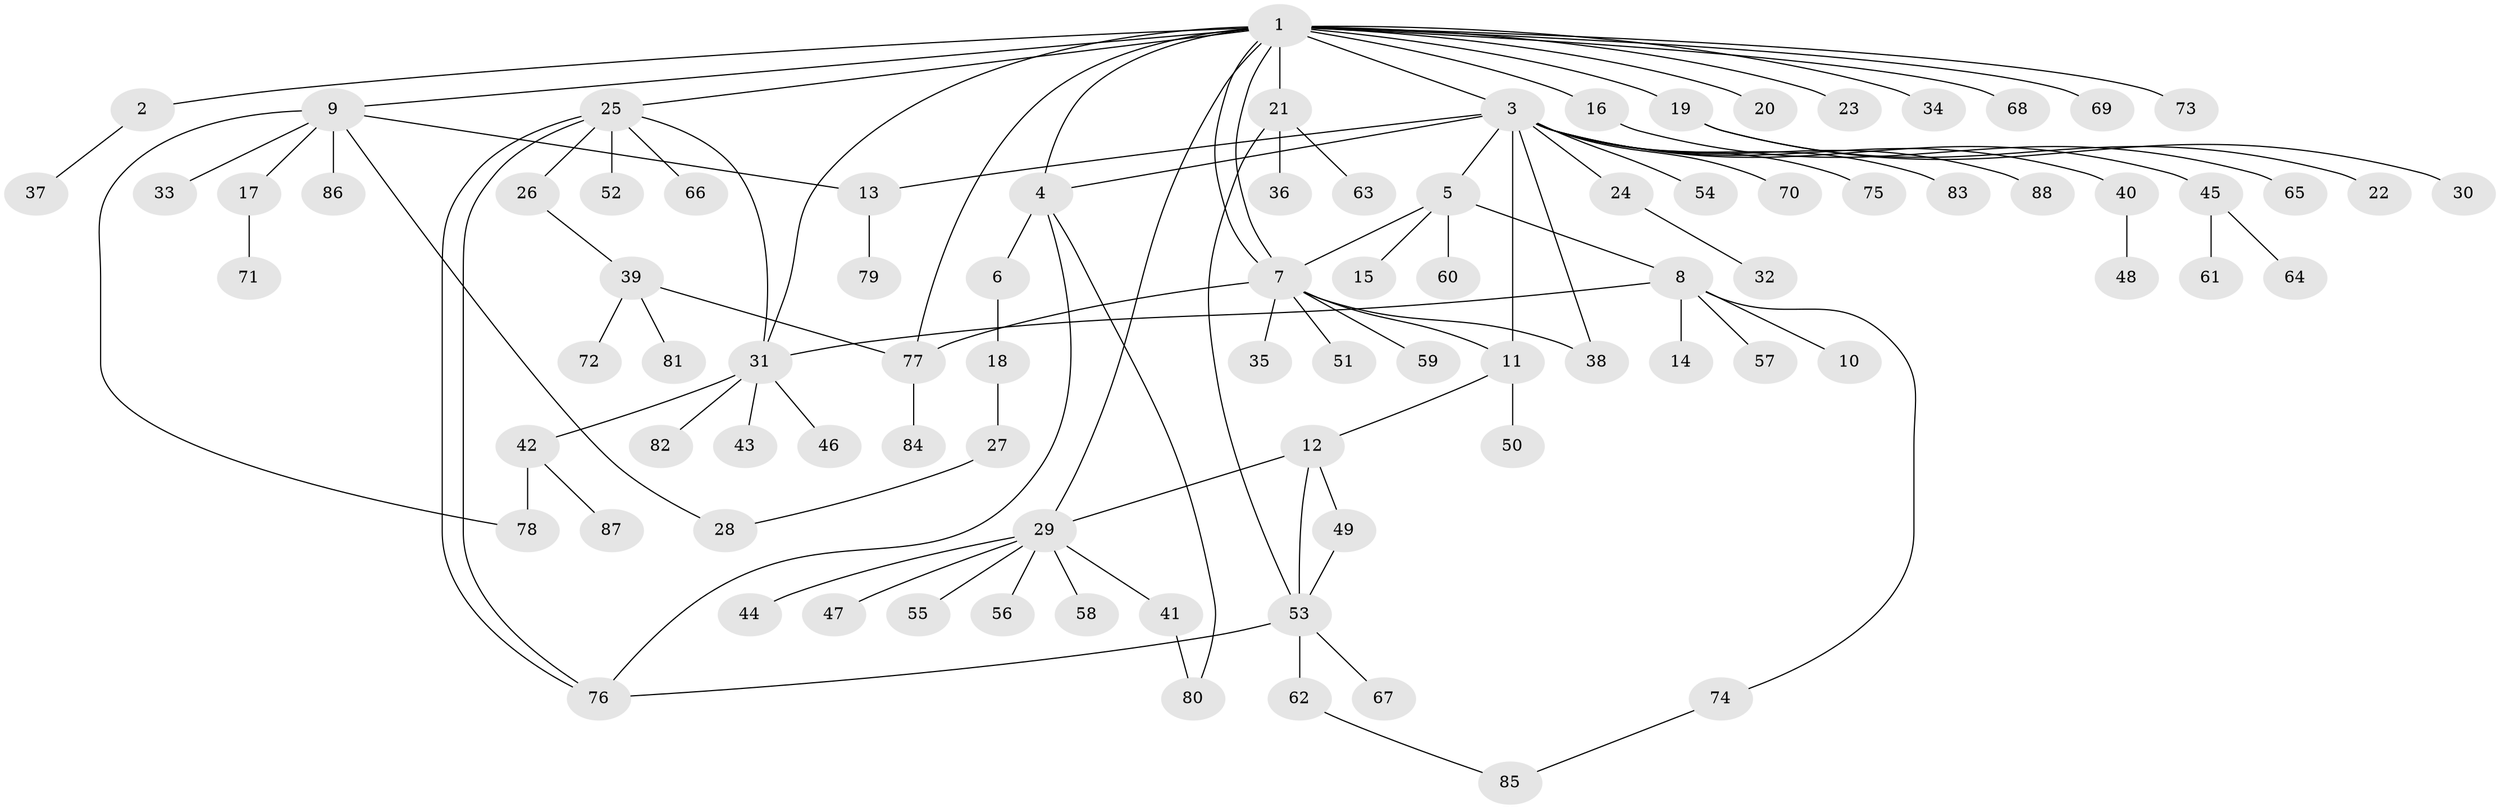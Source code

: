 // Generated by graph-tools (version 1.1) at 2025/14/03/09/25 04:14:20]
// undirected, 88 vertices, 107 edges
graph export_dot {
graph [start="1"]
  node [color=gray90,style=filled];
  1;
  2;
  3;
  4;
  5;
  6;
  7;
  8;
  9;
  10;
  11;
  12;
  13;
  14;
  15;
  16;
  17;
  18;
  19;
  20;
  21;
  22;
  23;
  24;
  25;
  26;
  27;
  28;
  29;
  30;
  31;
  32;
  33;
  34;
  35;
  36;
  37;
  38;
  39;
  40;
  41;
  42;
  43;
  44;
  45;
  46;
  47;
  48;
  49;
  50;
  51;
  52;
  53;
  54;
  55;
  56;
  57;
  58;
  59;
  60;
  61;
  62;
  63;
  64;
  65;
  66;
  67;
  68;
  69;
  70;
  71;
  72;
  73;
  74;
  75;
  76;
  77;
  78;
  79;
  80;
  81;
  82;
  83;
  84;
  85;
  86;
  87;
  88;
  1 -- 2;
  1 -- 3;
  1 -- 4;
  1 -- 7;
  1 -- 7;
  1 -- 9;
  1 -- 16;
  1 -- 19;
  1 -- 20;
  1 -- 21;
  1 -- 23;
  1 -- 25;
  1 -- 29;
  1 -- 31;
  1 -- 34;
  1 -- 68;
  1 -- 69;
  1 -- 73;
  1 -- 77;
  2 -- 37;
  3 -- 4;
  3 -- 5;
  3 -- 11;
  3 -- 13;
  3 -- 24;
  3 -- 38;
  3 -- 40;
  3 -- 45;
  3 -- 54;
  3 -- 70;
  3 -- 75;
  3 -- 83;
  3 -- 88;
  4 -- 6;
  4 -- 76;
  4 -- 80;
  5 -- 7;
  5 -- 8;
  5 -- 15;
  5 -- 60;
  6 -- 18;
  7 -- 11;
  7 -- 35;
  7 -- 38;
  7 -- 51;
  7 -- 59;
  7 -- 77;
  8 -- 10;
  8 -- 14;
  8 -- 31;
  8 -- 57;
  8 -- 74;
  9 -- 13;
  9 -- 17;
  9 -- 28;
  9 -- 33;
  9 -- 78;
  9 -- 86;
  11 -- 12;
  11 -- 50;
  12 -- 29;
  12 -- 49;
  12 -- 53;
  13 -- 79;
  16 -- 65;
  17 -- 71;
  18 -- 27;
  19 -- 22;
  19 -- 30;
  21 -- 36;
  21 -- 53;
  21 -- 63;
  24 -- 32;
  25 -- 26;
  25 -- 31;
  25 -- 52;
  25 -- 66;
  25 -- 76;
  25 -- 76;
  26 -- 39;
  27 -- 28;
  29 -- 41;
  29 -- 44;
  29 -- 47;
  29 -- 55;
  29 -- 56;
  29 -- 58;
  31 -- 42;
  31 -- 43;
  31 -- 46;
  31 -- 82;
  39 -- 72;
  39 -- 77;
  39 -- 81;
  40 -- 48;
  41 -- 80;
  42 -- 78;
  42 -- 87;
  45 -- 61;
  45 -- 64;
  49 -- 53;
  53 -- 62;
  53 -- 67;
  53 -- 76;
  62 -- 85;
  74 -- 85;
  77 -- 84;
}
